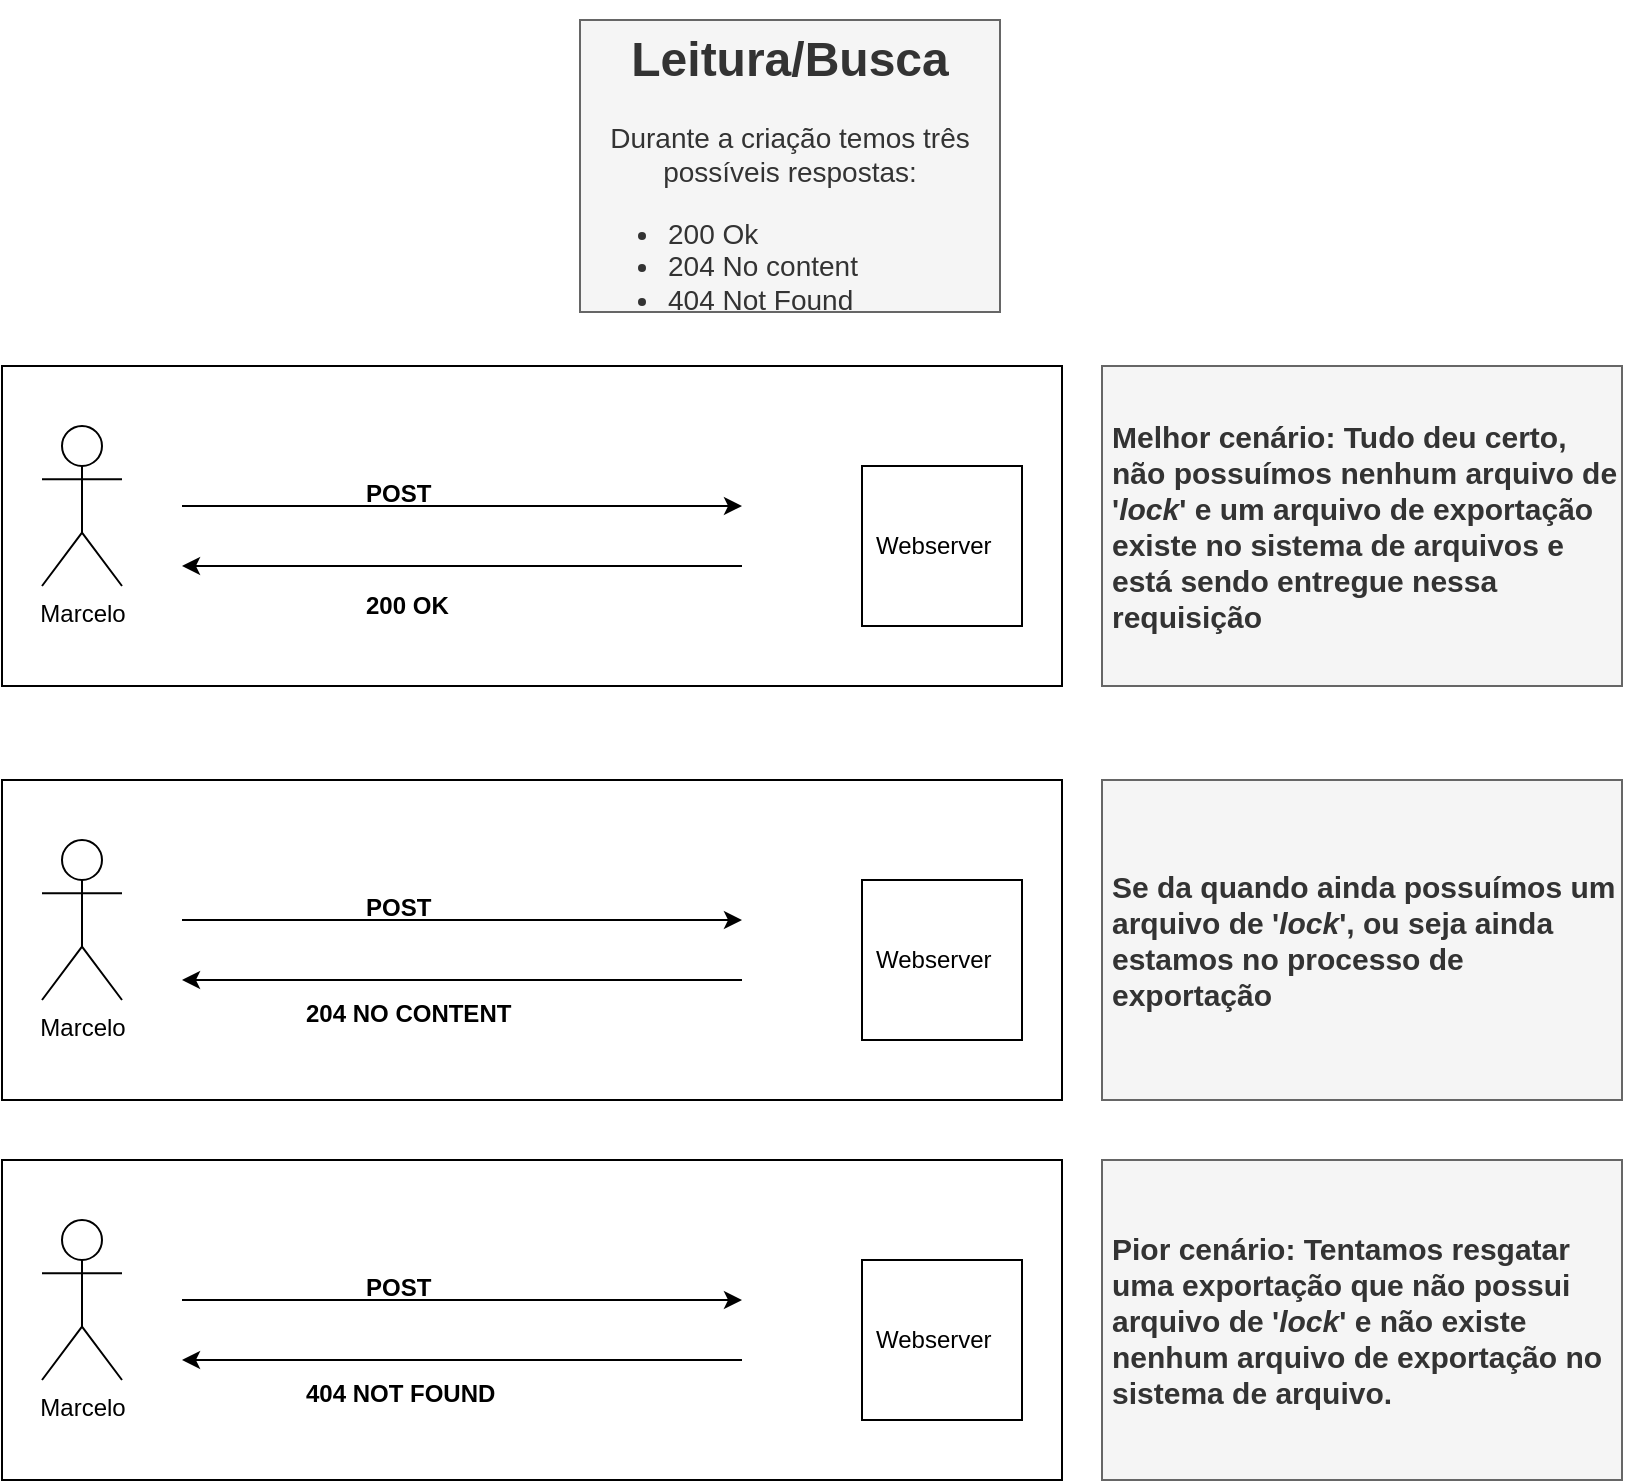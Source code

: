 <mxfile version="10.6.3"><diagram id="1MH4Rvj5jZZMgZgdKYEM" name="Page-1"><mxGraphModel dx="1394" dy="751" grid="1" gridSize="10" guides="1" tooltips="1" connect="1" arrows="1" fold="1" page="1" pageScale="1" pageWidth="1169" pageHeight="827" math="0" shadow="0"><root><mxCell id="0"/><mxCell id="1" parent="0"/><mxCell id="DGLrjLx5Hrbo9pug7jWX-11" value="" style="rounded=0;whiteSpace=wrap;html=1;align=center;" parent="1" vertex="1"><mxGeometry x="190" y="213" width="530" height="160" as="geometry"/></mxCell><mxCell id="DGLrjLx5Hrbo9pug7jWX-1" value="Marcelo" style="shape=umlActor;verticalLabelPosition=bottom;labelBackgroundColor=#ffffff;verticalAlign=top;html=1;outlineConnect=0;align=center;" parent="1" vertex="1"><mxGeometry x="210" y="243" width="40" height="80" as="geometry"/></mxCell><mxCell id="DGLrjLx5Hrbo9pug7jWX-4" value="" style="whiteSpace=wrap;html=1;aspect=fixed;align=center;" parent="1" vertex="1"><mxGeometry x="620" y="263" width="80" height="80" as="geometry"/></mxCell><mxCell id="DGLrjLx5Hrbo9pug7jWX-5" value="Webserver" style="text;html=1;resizable=0;points=[];autosize=1;align=left;verticalAlign=top;spacingTop=-4;" parent="1" vertex="1"><mxGeometry x="625" y="293" width="70" height="20" as="geometry"/></mxCell><mxCell id="DGLrjLx5Hrbo9pug7jWX-6" value="" style="endArrow=classic;html=1;" parent="1" edge="1"><mxGeometry width="50" height="50" relative="1" as="geometry"><mxPoint x="280" y="283" as="sourcePoint"/><mxPoint x="560" y="283" as="targetPoint"/></mxGeometry></mxCell><mxCell id="DGLrjLx5Hrbo9pug7jWX-7" value="&lt;b&gt;POST&amp;nbsp;&lt;/b&gt;" style="text;html=1;resizable=0;points=[];autosize=1;align=left;verticalAlign=top;spacingTop=-4;rotation=0;" parent="1" vertex="1"><mxGeometry x="370" y="267" width="50" height="20" as="geometry"/></mxCell><mxCell id="DGLrjLx5Hrbo9pug7jWX-9" value="" style="endArrow=classic;html=1;" parent="1" edge="1"><mxGeometry width="50" height="50" relative="1" as="geometry"><mxPoint x="560" y="313" as="sourcePoint"/><mxPoint x="280" y="313" as="targetPoint"/></mxGeometry></mxCell><mxCell id="DGLrjLx5Hrbo9pug7jWX-10" value="&lt;b&gt;200 OK&lt;/b&gt;" style="text;html=1;resizable=0;points=[];autosize=1;align=left;verticalAlign=top;spacingTop=-4;" parent="1" vertex="1"><mxGeometry x="370" y="323" width="60" height="20" as="geometry"/></mxCell><mxCell id="DGLrjLx5Hrbo9pug7jWX-12" value="" style="rounded=0;whiteSpace=wrap;html=1;align=center;" parent="1" vertex="1"><mxGeometry x="190" y="420" width="530" height="160" as="geometry"/></mxCell><mxCell id="DGLrjLx5Hrbo9pug7jWX-13" value="Marcelo" style="shape=umlActor;verticalLabelPosition=bottom;labelBackgroundColor=#ffffff;verticalAlign=top;html=1;outlineConnect=0;align=center;" parent="1" vertex="1"><mxGeometry x="210" y="450" width="40" height="80" as="geometry"/></mxCell><mxCell id="DGLrjLx5Hrbo9pug7jWX-14" value="" style="whiteSpace=wrap;html=1;aspect=fixed;align=center;" parent="1" vertex="1"><mxGeometry x="620" y="470" width="80" height="80" as="geometry"/></mxCell><mxCell id="DGLrjLx5Hrbo9pug7jWX-15" value="Webserver" style="text;html=1;resizable=0;points=[];autosize=1;align=left;verticalAlign=top;spacingTop=-4;" parent="1" vertex="1"><mxGeometry x="625" y="500" width="70" height="20" as="geometry"/></mxCell><mxCell id="DGLrjLx5Hrbo9pug7jWX-16" value="" style="endArrow=classic;html=1;" parent="1" edge="1"><mxGeometry width="50" height="50" relative="1" as="geometry"><mxPoint x="280" y="490" as="sourcePoint"/><mxPoint x="560" y="490" as="targetPoint"/></mxGeometry></mxCell><mxCell id="DGLrjLx5Hrbo9pug7jWX-17" value="&lt;b&gt;POST&lt;/b&gt;" style="text;html=1;resizable=0;points=[];autosize=1;align=left;verticalAlign=top;spacingTop=-4;rotation=0;" parent="1" vertex="1"><mxGeometry x="370" y="474" width="50" height="20" as="geometry"/></mxCell><mxCell id="DGLrjLx5Hrbo9pug7jWX-18" value="" style="endArrow=classic;html=1;" parent="1" edge="1"><mxGeometry width="50" height="50" relative="1" as="geometry"><mxPoint x="560" y="520" as="sourcePoint"/><mxPoint x="280" y="520" as="targetPoint"/></mxGeometry></mxCell><mxCell id="DGLrjLx5Hrbo9pug7jWX-19" value="&lt;b&gt;204 NO CONTENT&lt;br&gt;&lt;br&gt;&lt;/b&gt;" style="text;html=1;resizable=0;points=[];autosize=1;align=left;verticalAlign=top;spacingTop=-4;" parent="1" vertex="1"><mxGeometry x="340" y="527" width="120" height="30" as="geometry"/></mxCell><mxCell id="DGLrjLx5Hrbo9pug7jWX-20" value="&lt;h1&gt;Leitura/Busca&lt;/h1&gt;&lt;p style=&quot;font-size: 14px&quot;&gt;&lt;font style=&quot;font-size: 14px&quot;&gt;Durante a criação temos três possíveis respostas:&lt;/font&gt;&lt;/p&gt;&lt;p style=&quot;font-size: 14px&quot;&gt;&lt;/p&gt;&lt;ul style=&quot;font-size: 14px&quot;&gt;&lt;li style=&quot;text-align: left&quot;&gt;&lt;font style=&quot;font-size: 14px&quot;&gt;200 Ok&lt;/font&gt;&lt;/li&gt;&lt;li style=&quot;text-align: left&quot;&gt;&lt;font style=&quot;font-size: 14px&quot;&gt;204 No content&lt;/font&gt;&lt;/li&gt;&lt;li style=&quot;text-align: left&quot;&gt;404 Not Found&lt;/li&gt;&lt;/ul&gt;&lt;p&gt;&lt;/p&gt;" style="text;html=1;strokeColor=#666666;fillColor=#f5f5f5;spacing=5;spacingTop=-20;whiteSpace=wrap;overflow=hidden;rounded=0;align=center;fontColor=#333333;" parent="1" vertex="1"><mxGeometry x="479" y="40" width="210" height="146" as="geometry"/></mxCell><mxCell id="DGLrjLx5Hrbo9pug7jWX-22" value="&lt;b style=&quot;font-size: 15px&quot;&gt;Se da quando ainda &lt;/b&gt;&lt;span style=&quot;font-size: 15px&quot;&gt;&lt;b&gt;possuímos&lt;/b&gt;&lt;/span&gt;&lt;b style=&quot;font-size: 15px&quot;&gt;&amp;nbsp;um arquivo de '&lt;i&gt;lock&lt;/i&gt;', ou seja ainda estamos no processo de exportação&lt;/b&gt;" style="text;html=1;strokeColor=#666666;fillColor=#f5f5f5;align=left;verticalAlign=middle;whiteSpace=wrap;rounded=0;fontColor=#333333;spacingLeft=3;" parent="1" vertex="1"><mxGeometry x="740" y="420" width="260" height="160" as="geometry"/></mxCell><mxCell id="DGLrjLx5Hrbo9pug7jWX-23" value="&lt;font&gt;&lt;b style=&quot;font-size: 15px&quot;&gt;Melhor cenário: Tudo deu certo, não &lt;/b&gt;&lt;span style=&quot;font-size: 15px&quot;&gt;&lt;b&gt;possuímos&lt;/b&gt;&lt;/span&gt;&lt;b style=&quot;font-size: 15px&quot;&gt;&amp;nbsp;nenhum arquivo de '&lt;i&gt;lock&lt;/i&gt;'&lt;i&gt;&amp;nbsp;&lt;/i&gt;e um arquivo de exportação existe no sistema de arquivos e está sendo entregue nessa requisição&lt;/b&gt;&lt;/font&gt;" style="text;html=1;strokeColor=#666666;fillColor=#f5f5f5;align=left;verticalAlign=middle;whiteSpace=wrap;rounded=0;fontColor=#333333;spacingLeft=3;" parent="1" vertex="1"><mxGeometry x="740" y="213" width="260" height="160" as="geometry"/></mxCell><mxCell id="DGLrjLx5Hrbo9pug7jWX-42" value="" style="rounded=0;whiteSpace=wrap;html=1;align=center;" parent="1" vertex="1"><mxGeometry x="190" y="610" width="530" height="160" as="geometry"/></mxCell><mxCell id="DGLrjLx5Hrbo9pug7jWX-43" value="Marcelo" style="shape=umlActor;verticalLabelPosition=bottom;labelBackgroundColor=#ffffff;verticalAlign=top;html=1;outlineConnect=0;align=center;" parent="1" vertex="1"><mxGeometry x="210" y="640" width="40" height="80" as="geometry"/></mxCell><mxCell id="DGLrjLx5Hrbo9pug7jWX-44" value="" style="whiteSpace=wrap;html=1;aspect=fixed;align=center;" parent="1" vertex="1"><mxGeometry x="620" y="660" width="80" height="80" as="geometry"/></mxCell><mxCell id="DGLrjLx5Hrbo9pug7jWX-45" value="Webserver" style="text;html=1;resizable=0;points=[];autosize=1;align=left;verticalAlign=top;spacingTop=-4;" parent="1" vertex="1"><mxGeometry x="625" y="690" width="70" height="20" as="geometry"/></mxCell><mxCell id="DGLrjLx5Hrbo9pug7jWX-46" value="" style="endArrow=classic;html=1;" parent="1" edge="1"><mxGeometry width="50" height="50" relative="1" as="geometry"><mxPoint x="280" y="680" as="sourcePoint"/><mxPoint x="560" y="680" as="targetPoint"/></mxGeometry></mxCell><mxCell id="DGLrjLx5Hrbo9pug7jWX-47" value="&lt;b&gt;POST&lt;/b&gt;" style="text;html=1;resizable=0;points=[];autosize=1;align=left;verticalAlign=top;spacingTop=-4;rotation=0;" parent="1" vertex="1"><mxGeometry x="370" y="664" width="50" height="20" as="geometry"/></mxCell><mxCell id="DGLrjLx5Hrbo9pug7jWX-48" value="" style="endArrow=classic;html=1;" parent="1" edge="1"><mxGeometry width="50" height="50" relative="1" as="geometry"><mxPoint x="560" y="710" as="sourcePoint"/><mxPoint x="280" y="710" as="targetPoint"/></mxGeometry></mxCell><mxCell id="DGLrjLx5Hrbo9pug7jWX-49" value="&lt;b&gt;404 NOT FOUND&lt;br&gt;&lt;/b&gt;" style="text;html=1;resizable=0;points=[];autosize=1;align=left;verticalAlign=top;spacingTop=-4;" parent="1" vertex="1"><mxGeometry x="340" y="717" width="110" height="20" as="geometry"/></mxCell><mxCell id="DGLrjLx5Hrbo9pug7jWX-50" value="&lt;b style=&quot;font-size: 15px&quot;&gt;Pior cenário: Tentamos resgatar uma exportação que não possui arquivo de '&lt;i&gt;lock&lt;/i&gt;' e não existe nenhum arquivo de exportação no sistema de arquivo.&lt;/b&gt;" style="text;html=1;strokeColor=#666666;fillColor=#f5f5f5;align=left;verticalAlign=middle;whiteSpace=wrap;rounded=0;fontColor=#333333;spacingLeft=3;" parent="1" vertex="1"><mxGeometry x="740" y="610" width="260" height="160" as="geometry"/></mxCell></root></mxGraphModel></diagram></mxfile>